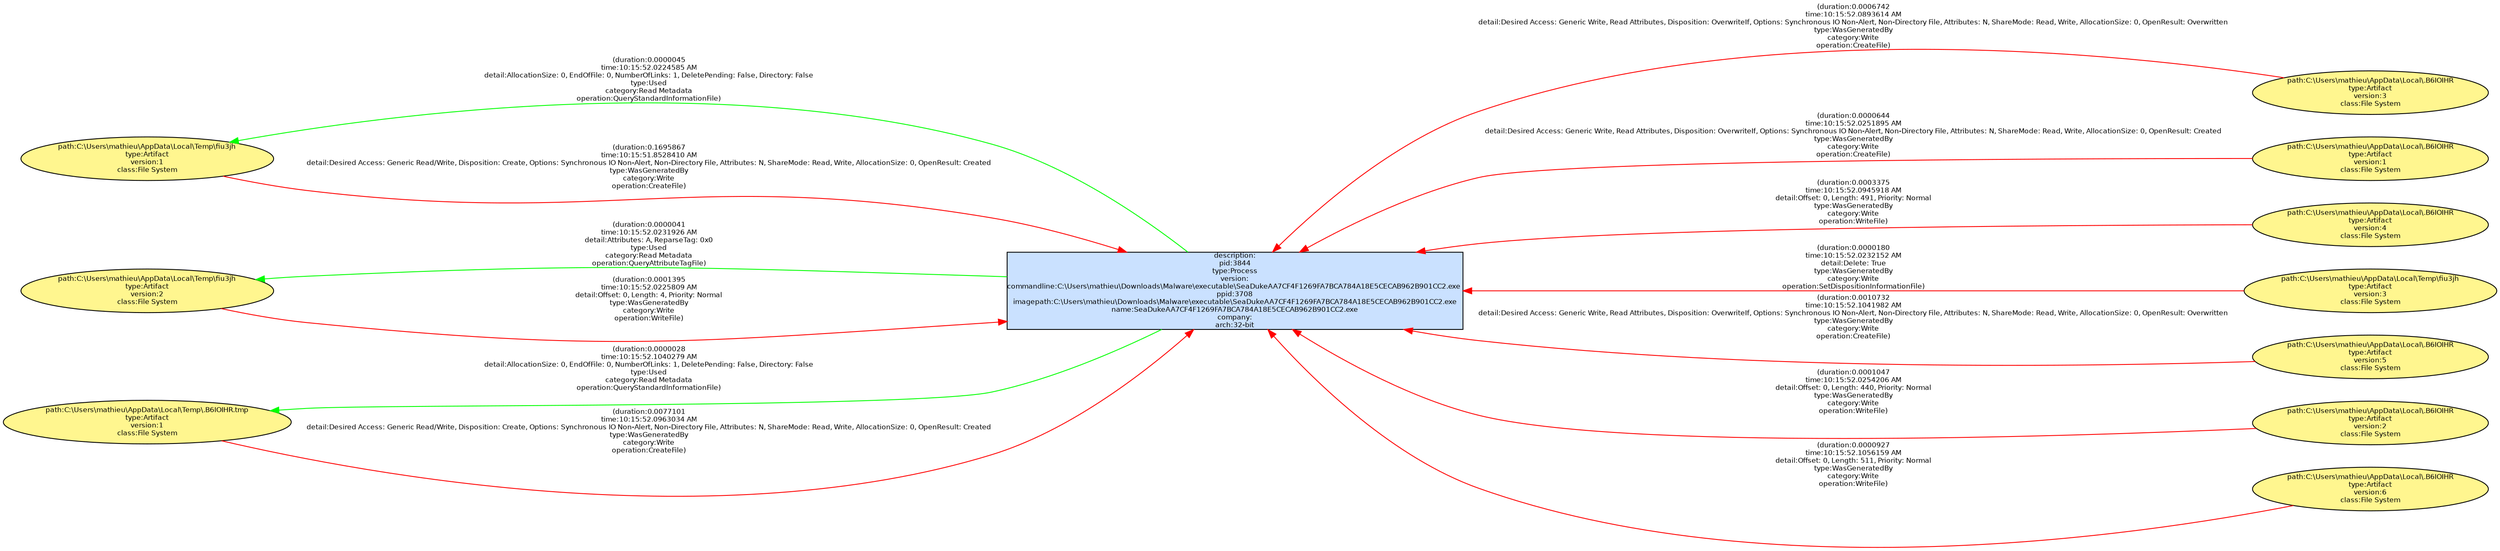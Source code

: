 digraph spade2dot {
graph [rankdir = "RL"];
node [fontname="Helvetica" fontsize="8" style="filled" margin="0.0,0.0"];
edge [fontname="Helvetica" fontsize="8"];
"1" [label="path:C:\\Users\\mathieu\\AppData\\Local\\.B6IOIHR\ntype:Artifact\nversion:3\nclass:File System" shape="ellipse" fillcolor="khaki1"];
"2" [label="path:C:\\Users\\mathieu\\AppData\\Local\\Temp\\fiu3jh\ntype:Artifact\nversion:1\nclass:File System" shape="ellipse" fillcolor="khaki1"];
"3" [label="path:C:\\Users\\mathieu\\AppData\\Local\\.B6IOIHR\ntype:Artifact\nversion:1\nclass:File System" shape="ellipse" fillcolor="khaki1"];
"4" [label="description:\npid:3844\ntype:Process\nversion:\ncommandline:C:\\Users\\mathieu\\Downloads\\Malware\\executable\\SeaDukeAA7CF4F1269FA7BCA784A18E5CECAB962B901CC2.exe \nppid:3708\nimagepath:C:\\Users\\mathieu\\Downloads\\Malware\\executable\\SeaDukeAA7CF4F1269FA7BCA784A18E5CECAB962B901CC2.exe\nname:SeaDukeAA7CF4F1269FA7BCA784A18E5CECAB962B901CC2.exe\ncompany:\narch:32-bit" shape="box" fillcolor="lightsteelblue1"];
"5" [label="path:C:\\Users\\mathieu\\AppData\\Local\\.B6IOIHR\ntype:Artifact\nversion:4\nclass:File System" shape="ellipse" fillcolor="khaki1"];
"6" [label="path:C:\\Users\\mathieu\\AppData\\Local\\Temp\\fiu3jh\ntype:Artifact\nversion:3\nclass:File System" shape="ellipse" fillcolor="khaki1"];
"7" [label="path:C:\\Users\\mathieu\\AppData\\Local\\Temp\\fiu3jh\ntype:Artifact\nversion:2\nclass:File System" shape="ellipse" fillcolor="khaki1"];
"8" [label="path:C:\\Users\\mathieu\\AppData\\Local\\.B6IOIHR\ntype:Artifact\nversion:5\nclass:File System" shape="ellipse" fillcolor="khaki1"];
"9" [label="path:C:\\Users\\mathieu\\AppData\\Local\\.B6IOIHR\ntype:Artifact\nversion:2\nclass:File System" shape="ellipse" fillcolor="khaki1"];
"10" [label="path:C:\\Users\\mathieu\\AppData\\Local\\Temp\\.B6IOIHR.tmp\ntype:Artifact\nversion:1\nclass:File System" shape="ellipse" fillcolor="khaki1"];
"11" [label="path:C:\\Users\\mathieu\\AppData\\Local\\.B6IOIHR\ntype:Artifact\nversion:6\nclass:File System" shape="ellipse" fillcolor="khaki1"];
"5" -> "4" [label="(duration:0.0003375\ntime:10:15:52.0945918 AM\ndetail:Offset: 0, Length: 491, Priority: Normal\ntype:WasGeneratedBy\ncategory:Write\noperation:WriteFile)" color="red" style="solid"];
"10" -> "4" [label="(duration:0.0077101\ntime:10:15:52.0963034 AM\ndetail:Desired Access: Generic Read/Write, Disposition: Create, Options: Synchronous IO Non-Alert, Non-Directory File, Attributes: N, ShareMode: Read, Write, AllocationSize: 0, OpenResult: Created\ntype:WasGeneratedBy\ncategory:Write\noperation:CreateFile)" color="red" style="solid"];
"3" -> "4" [label="(duration:0.0000644\ntime:10:15:52.0251895 AM\ndetail:Desired Access: Generic Write, Read Attributes, Disposition: OverwriteIf, Options: Synchronous IO Non-Alert, Non-Directory File, Attributes: N, ShareMode: Read, Write, AllocationSize: 0, OpenResult: Created\ntype:WasGeneratedBy\ncategory:Write\noperation:CreateFile)" color="red" style="solid"];
"1" -> "4" [label="(duration:0.0006742\ntime:10:15:52.0893614 AM\ndetail:Desired Access: Generic Write, Read Attributes, Disposition: OverwriteIf, Options: Synchronous IO Non-Alert, Non-Directory File, Attributes: N, ShareMode: Read, Write, AllocationSize: 0, OpenResult: Overwritten\ntype:WasGeneratedBy\ncategory:Write\noperation:CreateFile)" color="red" style="solid"];
"6" -> "4" [label="(duration:0.0000180\ntime:10:15:52.0232152 AM\ndetail:Delete: True\ntype:WasGeneratedBy\ncategory:Write\noperation:SetDispositionInformationFile)" color="red" style="solid"];
"7" -> "4" [label="(duration:0.0001395\ntime:10:15:52.0225809 AM\ndetail:Offset: 0, Length: 4, Priority: Normal\ntype:WasGeneratedBy\ncategory:Write\noperation:WriteFile)" color="red" style="solid"];
"4" -> "10" [label="(duration:0.0000028\ntime:10:15:52.1040279 AM\ndetail:AllocationSize: 0, EndOfFile: 0, NumberOfLinks: 1, DeletePending: False, Directory: False\ntype:Used\ncategory:Read Metadata\noperation:QueryStandardInformationFile)" color="green" style="solid"];
"9" -> "4" [label="(duration:0.0001047\ntime:10:15:52.0254206 AM\ndetail:Offset: 0, Length: 440, Priority: Normal\ntype:WasGeneratedBy\ncategory:Write\noperation:WriteFile)" color="red" style="solid"];
"11" -> "4" [label="(duration:0.0000927\ntime:10:15:52.1056159 AM\ndetail:Offset: 0, Length: 511, Priority: Normal\ntype:WasGeneratedBy\ncategory:Write\noperation:WriteFile)" color="red" style="solid"];
"2" -> "4" [label="(duration:0.1695867\ntime:10:15:51.8528410 AM\ndetail:Desired Access: Generic Read/Write, Disposition: Create, Options: Synchronous IO Non-Alert, Non-Directory File, Attributes: N, ShareMode: Read, Write, AllocationSize: 0, OpenResult: Created\ntype:WasGeneratedBy\ncategory:Write\noperation:CreateFile)" color="red" style="solid"];
"8" -> "4" [label="(duration:0.0010732\ntime:10:15:52.1041982 AM\ndetail:Desired Access: Generic Write, Read Attributes, Disposition: OverwriteIf, Options: Synchronous IO Non-Alert, Non-Directory File, Attributes: N, ShareMode: Read, Write, AllocationSize: 0, OpenResult: Overwritten\ntype:WasGeneratedBy\ncategory:Write\noperation:CreateFile)" color="red" style="solid"];
"4" -> "2" [label="(duration:0.0000045\ntime:10:15:52.0224585 AM\ndetail:AllocationSize: 0, EndOfFile: 0, NumberOfLinks: 1, DeletePending: False, Directory: False\ntype:Used\ncategory:Read Metadata\noperation:QueryStandardInformationFile)" color="green" style="solid"];
"4" -> "7" [label="(duration:0.0000041\ntime:10:15:52.0231926 AM\ndetail:Attributes: A, ReparseTag: 0x0\ntype:Used\ncategory:Read Metadata\noperation:QueryAttributeTagFile)" color="green" style="solid"];
}
